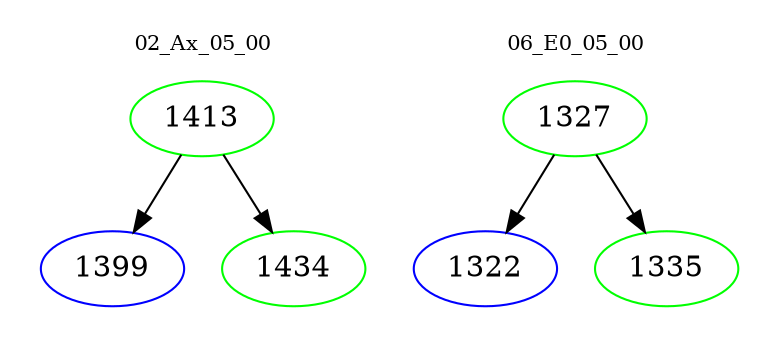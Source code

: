 digraph{
subgraph cluster_0 {
color = white
label = "02_Ax_05_00";
fontsize=10;
T0_1413 [label="1413", color="green"]
T0_1413 -> T0_1399 [color="black"]
T0_1399 [label="1399", color="blue"]
T0_1413 -> T0_1434 [color="black"]
T0_1434 [label="1434", color="green"]
}
subgraph cluster_1 {
color = white
label = "06_E0_05_00";
fontsize=10;
T1_1327 [label="1327", color="green"]
T1_1327 -> T1_1322 [color="black"]
T1_1322 [label="1322", color="blue"]
T1_1327 -> T1_1335 [color="black"]
T1_1335 [label="1335", color="green"]
}
}
